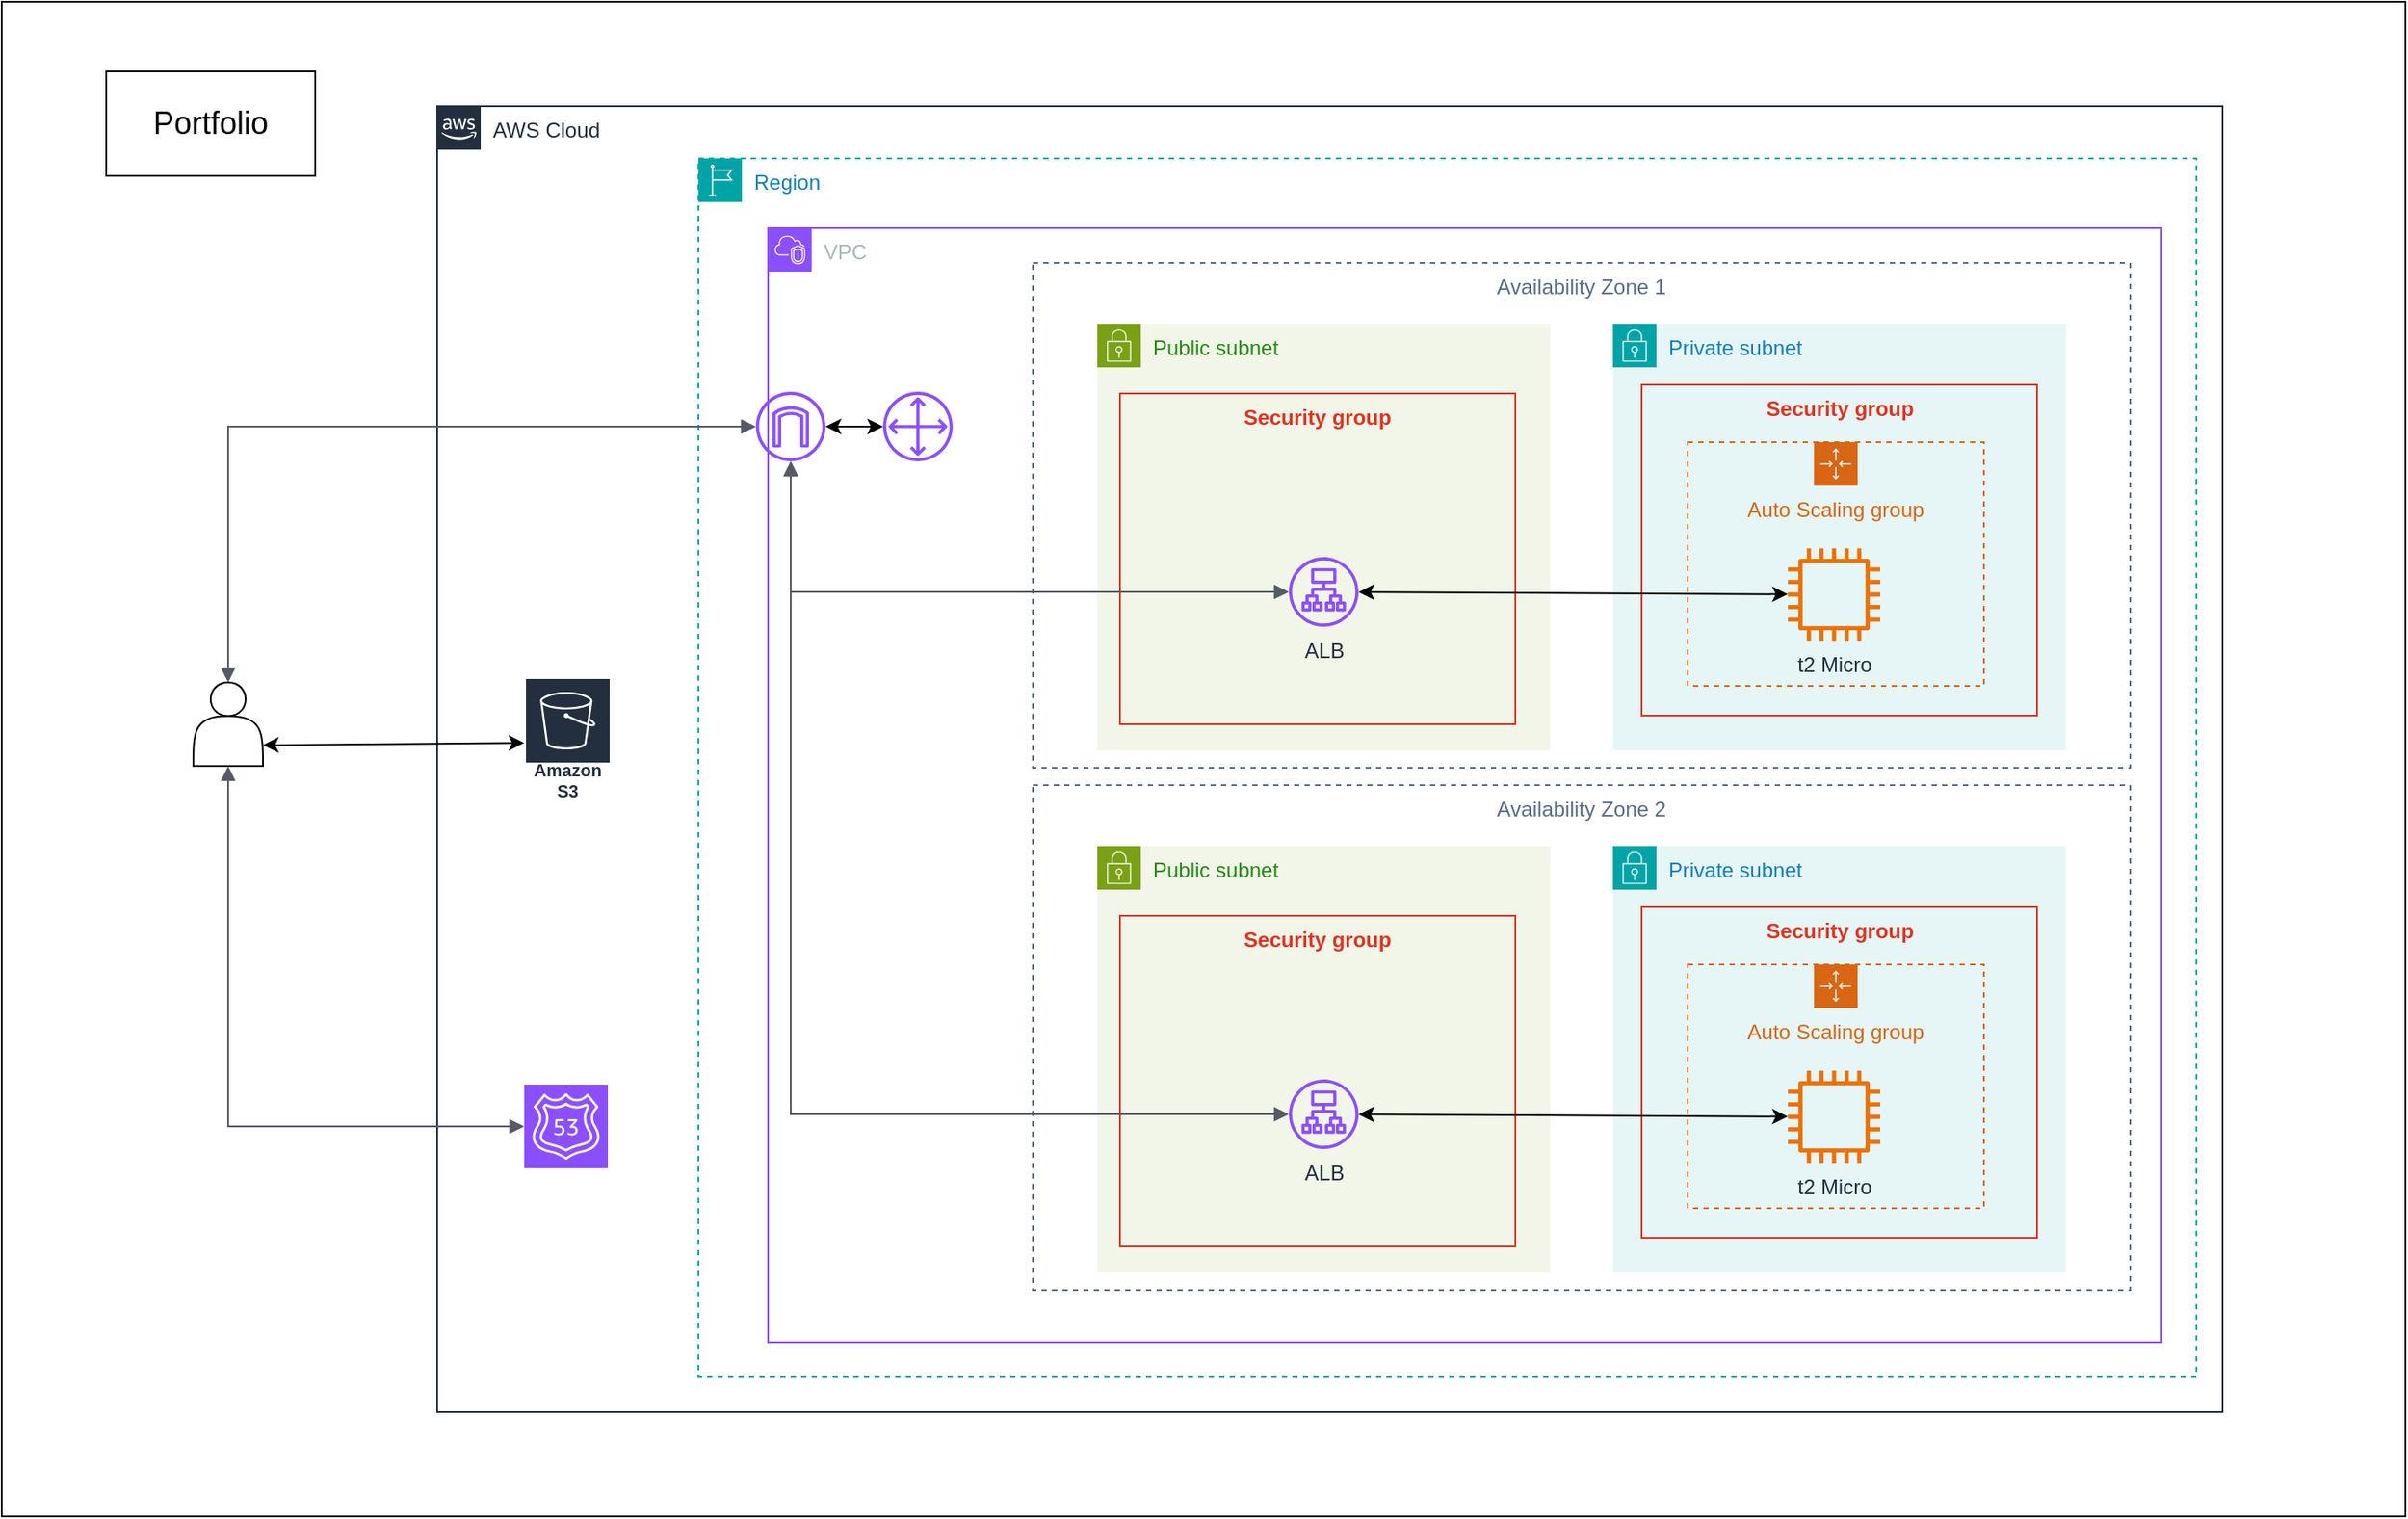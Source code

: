 <mxfile version="28.1.2">
  <diagram id="Ht1M8jgEwFfnCIfOTk4-" name="Page-1">
    <mxGraphModel dx="2595" dy="809" grid="1" gridSize="10" guides="1" tooltips="1" connect="1" arrows="1" fold="1" page="1" pageScale="1" pageWidth="1169" pageHeight="827" math="0" shadow="0">
      <root>
        <mxCell id="0" />
        <mxCell id="1" parent="0" />
        <mxCell id="gGwlAg2NpKpwANiee2Lp-52" value="" style="rounded=0;whiteSpace=wrap;html=1;" vertex="1" parent="1">
          <mxGeometry x="-1100" y="40" width="1380" height="870" as="geometry" />
        </mxCell>
        <mxCell id="gGwlAg2NpKpwANiee2Lp-3" value="AWS Cloud" style="points=[[0,0],[0.25,0],[0.5,0],[0.75,0],[1,0],[1,0.25],[1,0.5],[1,0.75],[1,1],[0.75,1],[0.5,1],[0.25,1],[0,1],[0,0.75],[0,0.5],[0,0.25]];outlineConnect=0;gradientColor=none;html=1;whiteSpace=wrap;fontSize=12;fontStyle=0;container=1;pointerEvents=0;collapsible=0;recursiveResize=0;shape=mxgraph.aws4.group;grIcon=mxgraph.aws4.group_aws_cloud_alt;strokeColor=#232F3E;fillColor=none;verticalAlign=top;align=left;spacingLeft=30;fontColor=#232F3E;dashed=0;" vertex="1" parent="1">
          <mxGeometry x="-850" y="100" width="1025" height="750" as="geometry" />
        </mxCell>
        <mxCell id="gGwlAg2NpKpwANiee2Lp-4" value="Region" style="points=[[0,0],[0.25,0],[0.5,0],[0.75,0],[1,0],[1,0.25],[1,0.5],[1,0.75],[1,1],[0.75,1],[0.5,1],[0.25,1],[0,1],[0,0.75],[0,0.5],[0,0.25]];outlineConnect=0;gradientColor=none;html=1;whiteSpace=wrap;fontSize=12;fontStyle=0;container=1;pointerEvents=0;collapsible=0;recursiveResize=0;shape=mxgraph.aws4.group;grIcon=mxgraph.aws4.group_region;strokeColor=#00A4A6;fillColor=none;verticalAlign=top;align=left;spacingLeft=30;fontColor=#147EBA;dashed=1;" vertex="1" parent="gGwlAg2NpKpwANiee2Lp-3">
          <mxGeometry x="150" y="30" width="860" height="700" as="geometry" />
        </mxCell>
        <mxCell id="gGwlAg2NpKpwANiee2Lp-8" value="VPC" style="points=[[0,0],[0.25,0],[0.5,0],[0.75,0],[1,0],[1,0.25],[1,0.5],[1,0.75],[1,1],[0.75,1],[0.5,1],[0.25,1],[0,1],[0,0.75],[0,0.5],[0,0.25]];outlineConnect=0;gradientColor=none;html=1;whiteSpace=wrap;fontSize=12;fontStyle=0;container=1;pointerEvents=0;collapsible=0;recursiveResize=0;shape=mxgraph.aws4.group;grIcon=mxgraph.aws4.group_vpc2;strokeColor=#8C4FFF;fillColor=none;verticalAlign=top;align=left;spacingLeft=30;fontColor=#AAB7B8;dashed=0;" vertex="1" parent="gGwlAg2NpKpwANiee2Lp-4">
          <mxGeometry x="40" y="40" width="800" height="640" as="geometry" />
        </mxCell>
        <mxCell id="gGwlAg2NpKpwANiee2Lp-9" value="" style="sketch=0;outlineConnect=0;fontColor=#232F3E;gradientColor=none;fillColor=#8C4FFF;strokeColor=none;dashed=0;verticalLabelPosition=bottom;verticalAlign=top;align=center;html=1;fontSize=12;fontStyle=0;aspect=fixed;pointerEvents=1;shape=mxgraph.aws4.internet_gateway;" vertex="1" parent="gGwlAg2NpKpwANiee2Lp-8">
          <mxGeometry x="-7" y="94" width="40" height="40" as="geometry" />
        </mxCell>
        <mxCell id="gGwlAg2NpKpwANiee2Lp-10" value="" style="sketch=0;outlineConnect=0;fontColor=#232F3E;gradientColor=none;fillColor=#8C4FFF;strokeColor=none;dashed=0;verticalLabelPosition=bottom;verticalAlign=top;align=center;html=1;fontSize=12;fontStyle=0;aspect=fixed;pointerEvents=1;shape=mxgraph.aws4.customer_gateway;" vertex="1" parent="gGwlAg2NpKpwANiee2Lp-8">
          <mxGeometry x="66" y="94" width="40" height="40" as="geometry" />
        </mxCell>
        <mxCell id="gGwlAg2NpKpwANiee2Lp-11" value="" style="endArrow=classic;startArrow=classic;html=1;rounded=0;" edge="1" parent="gGwlAg2NpKpwANiee2Lp-8" source="gGwlAg2NpKpwANiee2Lp-9" target="gGwlAg2NpKpwANiee2Lp-10">
          <mxGeometry width="50" height="50" relative="1" as="geometry">
            <mxPoint x="370" y="354" as="sourcePoint" />
            <mxPoint x="420" y="304" as="targetPoint" />
          </mxGeometry>
        </mxCell>
        <mxCell id="gGwlAg2NpKpwANiee2Lp-12" value="Availability Zone 1" style="fillColor=none;strokeColor=#5A6C86;dashed=1;verticalAlign=top;fontStyle=0;fontColor=#5A6C86;whiteSpace=wrap;html=1;" vertex="1" parent="gGwlAg2NpKpwANiee2Lp-8">
          <mxGeometry x="152" y="20" width="630" height="290" as="geometry" />
        </mxCell>
        <mxCell id="gGwlAg2NpKpwANiee2Lp-6" value="Public subnet" style="points=[[0,0],[0.25,0],[0.5,0],[0.75,0],[1,0],[1,0.25],[1,0.5],[1,0.75],[1,1],[0.75,1],[0.5,1],[0.25,1],[0,1],[0,0.75],[0,0.5],[0,0.25]];outlineConnect=0;gradientColor=none;html=1;whiteSpace=wrap;fontSize=12;fontStyle=0;container=1;pointerEvents=0;collapsible=0;recursiveResize=0;shape=mxgraph.aws4.group;grIcon=mxgraph.aws4.group_security_group;grStroke=0;strokeColor=#7AA116;fillColor=#F2F6E8;verticalAlign=top;align=left;spacingLeft=30;fontColor=#248814;dashed=0;" vertex="1" parent="gGwlAg2NpKpwANiee2Lp-8">
          <mxGeometry x="189" y="55" width="260" height="245" as="geometry" />
        </mxCell>
        <mxCell id="gGwlAg2NpKpwANiee2Lp-15" value="Security group" style="fillColor=none;strokeColor=#DD3522;verticalAlign=top;fontStyle=1;fontColor=#DD3522;whiteSpace=wrap;html=1;" vertex="1" parent="gGwlAg2NpKpwANiee2Lp-6">
          <mxGeometry x="13" y="40" width="227" height="190" as="geometry" />
        </mxCell>
        <mxCell id="gGwlAg2NpKpwANiee2Lp-13" value="ALB" style="sketch=0;outlineConnect=0;fontColor=#232F3E;gradientColor=none;fillColor=#8C4FFF;strokeColor=none;dashed=0;verticalLabelPosition=bottom;verticalAlign=top;align=center;html=1;fontSize=12;fontStyle=0;aspect=fixed;pointerEvents=1;shape=mxgraph.aws4.application_load_balancer;" vertex="1" parent="gGwlAg2NpKpwANiee2Lp-6">
          <mxGeometry x="110" y="134" width="40" height="40" as="geometry" />
        </mxCell>
        <mxCell id="gGwlAg2NpKpwANiee2Lp-28" style="edgeStyle=orthogonalEdgeStyle;rounded=0;orthogonalLoop=1;jettySize=auto;html=1;exitX=0.5;exitY=1;exitDx=0;exitDy=0;" edge="1" parent="gGwlAg2NpKpwANiee2Lp-6" source="gGwlAg2NpKpwANiee2Lp-15" target="gGwlAg2NpKpwANiee2Lp-15">
          <mxGeometry relative="1" as="geometry" />
        </mxCell>
        <mxCell id="gGwlAg2NpKpwANiee2Lp-7" value="Private subnet" style="points=[[0,0],[0.25,0],[0.5,0],[0.75,0],[1,0],[1,0.25],[1,0.5],[1,0.75],[1,1],[0.75,1],[0.5,1],[0.25,1],[0,1],[0,0.75],[0,0.5],[0,0.25]];outlineConnect=0;gradientColor=none;html=1;whiteSpace=wrap;fontSize=12;fontStyle=0;container=1;pointerEvents=0;collapsible=0;recursiveResize=0;shape=mxgraph.aws4.group;grIcon=mxgraph.aws4.group_security_group;grStroke=0;strokeColor=#00A4A6;fillColor=#E6F6F7;verticalAlign=top;align=left;spacingLeft=30;fontColor=#147EBA;dashed=0;" vertex="1" parent="gGwlAg2NpKpwANiee2Lp-8">
          <mxGeometry x="485" y="55" width="260" height="245" as="geometry" />
        </mxCell>
        <mxCell id="gGwlAg2NpKpwANiee2Lp-16" value="Security group" style="fillColor=none;strokeColor=#DD3522;verticalAlign=top;fontStyle=1;fontColor=#DD3522;whiteSpace=wrap;html=1;" vertex="1" parent="gGwlAg2NpKpwANiee2Lp-7">
          <mxGeometry x="16.5" y="35" width="227" height="190" as="geometry" />
        </mxCell>
        <mxCell id="gGwlAg2NpKpwANiee2Lp-24" value="t2 Micro" style="sketch=0;outlineConnect=0;fontColor=#232F3E;gradientColor=none;fillColor=#ED7100;strokeColor=none;dashed=0;verticalLabelPosition=bottom;verticalAlign=top;align=center;html=1;fontSize=12;fontStyle=0;aspect=fixed;pointerEvents=1;shape=mxgraph.aws4.instance2;" vertex="1" parent="gGwlAg2NpKpwANiee2Lp-7">
          <mxGeometry x="100.5" y="129" width="53" height="53" as="geometry" />
        </mxCell>
        <mxCell id="gGwlAg2NpKpwANiee2Lp-20" value="" style="edgeStyle=orthogonalEdgeStyle;html=1;endArrow=block;elbow=vertical;startArrow=block;startFill=1;endFill=1;strokeColor=#545B64;rounded=0;" edge="1" parent="gGwlAg2NpKpwANiee2Lp-8" source="gGwlAg2NpKpwANiee2Lp-9" target="gGwlAg2NpKpwANiee2Lp-13">
          <mxGeometry width="100" relative="1" as="geometry">
            <mxPoint x="410" y="360" as="sourcePoint" />
            <mxPoint x="510" y="360" as="targetPoint" />
            <Array as="points">
              <mxPoint x="13" y="209" />
            </Array>
          </mxGeometry>
        </mxCell>
        <mxCell id="gGwlAg2NpKpwANiee2Lp-22" value="" style="endArrow=classic;startArrow=classic;html=1;rounded=0;" edge="1" parent="gGwlAg2NpKpwANiee2Lp-8" source="gGwlAg2NpKpwANiee2Lp-13" target="gGwlAg2NpKpwANiee2Lp-24">
          <mxGeometry width="50" height="50" relative="1" as="geometry">
            <mxPoint x="438" y="350" as="sourcePoint" />
            <mxPoint x="588.5" y="255.5" as="targetPoint" />
          </mxGeometry>
        </mxCell>
        <mxCell id="gGwlAg2NpKpwANiee2Lp-40" value="Availability Zone 2" style="fillColor=none;strokeColor=#5A6C86;dashed=1;verticalAlign=top;fontStyle=0;fontColor=#5A6C86;whiteSpace=wrap;html=1;" vertex="1" parent="gGwlAg2NpKpwANiee2Lp-8">
          <mxGeometry x="152" y="320" width="630" height="290" as="geometry" />
        </mxCell>
        <mxCell id="gGwlAg2NpKpwANiee2Lp-41" value="Public subnet" style="points=[[0,0],[0.25,0],[0.5,0],[0.75,0],[1,0],[1,0.25],[1,0.5],[1,0.75],[1,1],[0.75,1],[0.5,1],[0.25,1],[0,1],[0,0.75],[0,0.5],[0,0.25]];outlineConnect=0;gradientColor=none;html=1;whiteSpace=wrap;fontSize=12;fontStyle=0;container=1;pointerEvents=0;collapsible=0;recursiveResize=0;shape=mxgraph.aws4.group;grIcon=mxgraph.aws4.group_security_group;grStroke=0;strokeColor=#7AA116;fillColor=#F2F6E8;verticalAlign=top;align=left;spacingLeft=30;fontColor=#248814;dashed=0;" vertex="1" parent="gGwlAg2NpKpwANiee2Lp-8">
          <mxGeometry x="189" y="355" width="260" height="245" as="geometry" />
        </mxCell>
        <mxCell id="gGwlAg2NpKpwANiee2Lp-42" value="Security group" style="fillColor=none;strokeColor=#DD3522;verticalAlign=top;fontStyle=1;fontColor=#DD3522;whiteSpace=wrap;html=1;" vertex="1" parent="gGwlAg2NpKpwANiee2Lp-41">
          <mxGeometry x="13" y="40" width="227" height="190" as="geometry" />
        </mxCell>
        <mxCell id="gGwlAg2NpKpwANiee2Lp-43" value="ALB" style="sketch=0;outlineConnect=0;fontColor=#232F3E;gradientColor=none;fillColor=#8C4FFF;strokeColor=none;dashed=0;verticalLabelPosition=bottom;verticalAlign=top;align=center;html=1;fontSize=12;fontStyle=0;aspect=fixed;pointerEvents=1;shape=mxgraph.aws4.application_load_balancer;" vertex="1" parent="gGwlAg2NpKpwANiee2Lp-41">
          <mxGeometry x="110" y="134" width="40" height="40" as="geometry" />
        </mxCell>
        <mxCell id="gGwlAg2NpKpwANiee2Lp-44" style="edgeStyle=orthogonalEdgeStyle;rounded=0;orthogonalLoop=1;jettySize=auto;html=1;exitX=0.5;exitY=1;exitDx=0;exitDy=0;" edge="1" parent="gGwlAg2NpKpwANiee2Lp-41" source="gGwlAg2NpKpwANiee2Lp-42" target="gGwlAg2NpKpwANiee2Lp-42">
          <mxGeometry relative="1" as="geometry" />
        </mxCell>
        <mxCell id="gGwlAg2NpKpwANiee2Lp-45" value="Private subnet" style="points=[[0,0],[0.25,0],[0.5,0],[0.75,0],[1,0],[1,0.25],[1,0.5],[1,0.75],[1,1],[0.75,1],[0.5,1],[0.25,1],[0,1],[0,0.75],[0,0.5],[0,0.25]];outlineConnect=0;gradientColor=none;html=1;whiteSpace=wrap;fontSize=12;fontStyle=0;container=1;pointerEvents=0;collapsible=0;recursiveResize=0;shape=mxgraph.aws4.group;grIcon=mxgraph.aws4.group_security_group;grStroke=0;strokeColor=#00A4A6;fillColor=#E6F6F7;verticalAlign=top;align=left;spacingLeft=30;fontColor=#147EBA;dashed=0;" vertex="1" parent="gGwlAg2NpKpwANiee2Lp-8">
          <mxGeometry x="485" y="355" width="260" height="245" as="geometry" />
        </mxCell>
        <mxCell id="gGwlAg2NpKpwANiee2Lp-46" value="Security group" style="fillColor=none;strokeColor=#DD3522;verticalAlign=top;fontStyle=1;fontColor=#DD3522;whiteSpace=wrap;html=1;" vertex="1" parent="gGwlAg2NpKpwANiee2Lp-45">
          <mxGeometry x="16.5" y="35" width="227" height="190" as="geometry" />
        </mxCell>
        <mxCell id="gGwlAg2NpKpwANiee2Lp-47" value="t2 Micro" style="sketch=0;outlineConnect=0;fontColor=#232F3E;gradientColor=none;fillColor=#ED7100;strokeColor=none;dashed=0;verticalLabelPosition=bottom;verticalAlign=top;align=center;html=1;fontSize=12;fontStyle=0;aspect=fixed;pointerEvents=1;shape=mxgraph.aws4.instance2;" vertex="1" parent="gGwlAg2NpKpwANiee2Lp-45">
          <mxGeometry x="100.5" y="129" width="53" height="53" as="geometry" />
        </mxCell>
        <mxCell id="gGwlAg2NpKpwANiee2Lp-48" value="" style="endArrow=classic;startArrow=classic;html=1;rounded=0;" edge="1" parent="gGwlAg2NpKpwANiee2Lp-8" source="gGwlAg2NpKpwANiee2Lp-43" target="gGwlAg2NpKpwANiee2Lp-47">
          <mxGeometry width="50" height="50" relative="1" as="geometry">
            <mxPoint x="438" y="650" as="sourcePoint" />
            <mxPoint x="588.5" y="555.5" as="targetPoint" />
          </mxGeometry>
        </mxCell>
        <mxCell id="gGwlAg2NpKpwANiee2Lp-49" value="Auto Scaling group" style="points=[[0,0],[0.25,0],[0.5,0],[0.75,0],[1,0],[1,0.25],[1,0.5],[1,0.75],[1,1],[0.75,1],[0.5,1],[0.25,1],[0,1],[0,0.75],[0,0.5],[0,0.25]];outlineConnect=0;gradientColor=none;html=1;whiteSpace=wrap;fontSize=12;fontStyle=0;container=1;pointerEvents=0;collapsible=0;recursiveResize=0;shape=mxgraph.aws4.groupCenter;grIcon=mxgraph.aws4.group_auto_scaling_group;grStroke=1;strokeColor=#D86613;fillColor=none;verticalAlign=top;align=center;fontColor=#D86613;dashed=1;spacingTop=25;" vertex="1" parent="gGwlAg2NpKpwANiee2Lp-8">
          <mxGeometry x="528" y="423" width="170" height="140" as="geometry" />
        </mxCell>
        <mxCell id="gGwlAg2NpKpwANiee2Lp-50" value="" style="edgeStyle=orthogonalEdgeStyle;html=1;endArrow=block;elbow=vertical;startArrow=block;startFill=1;endFill=1;strokeColor=#545B64;rounded=0;" edge="1" parent="gGwlAg2NpKpwANiee2Lp-8" source="gGwlAg2NpKpwANiee2Lp-9" target="gGwlAg2NpKpwANiee2Lp-43">
          <mxGeometry width="100" relative="1" as="geometry">
            <mxPoint x="300" y="370" as="sourcePoint" />
            <mxPoint x="400" y="370" as="targetPoint" />
            <Array as="points">
              <mxPoint x="13" y="509" />
            </Array>
          </mxGeometry>
        </mxCell>
        <mxCell id="gGwlAg2NpKpwANiee2Lp-14" value="" style="sketch=0;points=[[0,0,0],[0.25,0,0],[0.5,0,0],[0.75,0,0],[1,0,0],[0,1,0],[0.25,1,0],[0.5,1,0],[0.75,1,0],[1,1,0],[0,0.25,0],[0,0.5,0],[0,0.75,0],[1,0.25,0],[1,0.5,0],[1,0.75,0]];outlineConnect=0;fontColor=#232F3E;fillColor=#8C4FFF;strokeColor=#ffffff;dashed=0;verticalLabelPosition=bottom;verticalAlign=top;align=center;html=1;fontSize=12;fontStyle=0;aspect=fixed;shape=mxgraph.aws4.resourceIcon;resIcon=mxgraph.aws4.route_53;" vertex="1" parent="gGwlAg2NpKpwANiee2Lp-3">
          <mxGeometry x="50" y="562" width="48" height="48" as="geometry" />
        </mxCell>
        <mxCell id="gGwlAg2NpKpwANiee2Lp-55" value="Amazon S3" style="sketch=0;outlineConnect=0;fontColor=#232F3E;gradientColor=none;strokeColor=#ffffff;fillColor=#232F3E;dashed=0;verticalLabelPosition=middle;verticalAlign=bottom;align=center;html=1;whiteSpace=wrap;fontSize=10;fontStyle=1;spacing=3;shape=mxgraph.aws4.productIcon;prIcon=mxgraph.aws4.s3;" vertex="1" parent="gGwlAg2NpKpwANiee2Lp-3">
          <mxGeometry x="50" y="328" width="50" height="75" as="geometry" />
        </mxCell>
        <mxCell id="gGwlAg2NpKpwANiee2Lp-23" value="Auto Scaling group" style="points=[[0,0],[0.25,0],[0.5,0],[0.75,0],[1,0],[1,0.25],[1,0.5],[1,0.75],[1,1],[0.75,1],[0.5,1],[0.25,1],[0,1],[0,0.75],[0,0.5],[0,0.25]];outlineConnect=0;gradientColor=none;html=1;whiteSpace=wrap;fontSize=12;fontStyle=0;container=1;pointerEvents=0;collapsible=0;recursiveResize=0;shape=mxgraph.aws4.groupCenter;grIcon=mxgraph.aws4.group_auto_scaling_group;grStroke=1;strokeColor=#D86613;fillColor=none;verticalAlign=top;align=center;fontColor=#D86613;dashed=1;spacingTop=25;" vertex="1" parent="1">
          <mxGeometry x="-132" y="293" width="170" height="140" as="geometry" />
        </mxCell>
        <mxCell id="gGwlAg2NpKpwANiee2Lp-25" value="" style="shape=actor;whiteSpace=wrap;html=1;fontStyle=1" vertex="1" parent="1">
          <mxGeometry x="-990" y="431" width="40" height="48" as="geometry" />
        </mxCell>
        <mxCell id="gGwlAg2NpKpwANiee2Lp-26" value="" style="edgeStyle=orthogonalEdgeStyle;html=1;endArrow=block;elbow=vertical;startArrow=block;startFill=1;endFill=1;strokeColor=#545B64;rounded=0;exitX=0.5;exitY=1;exitDx=0;exitDy=0;entryX=0;entryY=0.5;entryDx=0;entryDy=0;entryPerimeter=0;" edge="1" parent="1" source="gGwlAg2NpKpwANiee2Lp-25" target="gGwlAg2NpKpwANiee2Lp-14">
          <mxGeometry width="100" relative="1" as="geometry">
            <mxPoint x="-590" y="420" as="sourcePoint" />
            <mxPoint x="-490" y="420" as="targetPoint" />
          </mxGeometry>
        </mxCell>
        <mxCell id="gGwlAg2NpKpwANiee2Lp-27" value="" style="edgeStyle=orthogonalEdgeStyle;html=1;endArrow=block;elbow=vertical;startArrow=block;startFill=1;endFill=1;strokeColor=#545B64;rounded=0;exitX=0.5;exitY=0;exitDx=0;exitDy=0;" edge="1" parent="1" source="gGwlAg2NpKpwANiee2Lp-25" target="gGwlAg2NpKpwANiee2Lp-9">
          <mxGeometry width="100" relative="1" as="geometry">
            <mxPoint x="-540" y="470" as="sourcePoint" />
            <mxPoint x="-660" y="300" as="targetPoint" />
            <Array as="points">
              <mxPoint x="-970" y="284" />
            </Array>
          </mxGeometry>
        </mxCell>
        <mxCell id="gGwlAg2NpKpwANiee2Lp-53" value="" style="rounded=0;whiteSpace=wrap;html=1;" vertex="1" parent="1">
          <mxGeometry x="-1040" y="80" width="120" height="60" as="geometry" />
        </mxCell>
        <mxCell id="gGwlAg2NpKpwANiee2Lp-54" value="Portfolio" style="text;html=1;align=center;verticalAlign=middle;whiteSpace=wrap;rounded=0;fontSize=18;" vertex="1" parent="1">
          <mxGeometry x="-1010" y="95" width="60" height="30" as="geometry" />
        </mxCell>
        <mxCell id="gGwlAg2NpKpwANiee2Lp-56" value="" style="endArrow=classic;startArrow=classic;html=1;rounded=0;exitX=1;exitY=0.75;exitDx=0;exitDy=0;" edge="1" parent="1" source="gGwlAg2NpKpwANiee2Lp-25" target="gGwlAg2NpKpwANiee2Lp-55">
          <mxGeometry width="50" height="50" relative="1" as="geometry">
            <mxPoint x="-600" y="490" as="sourcePoint" />
            <mxPoint x="-550" y="440" as="targetPoint" />
          </mxGeometry>
        </mxCell>
      </root>
    </mxGraphModel>
  </diagram>
</mxfile>
